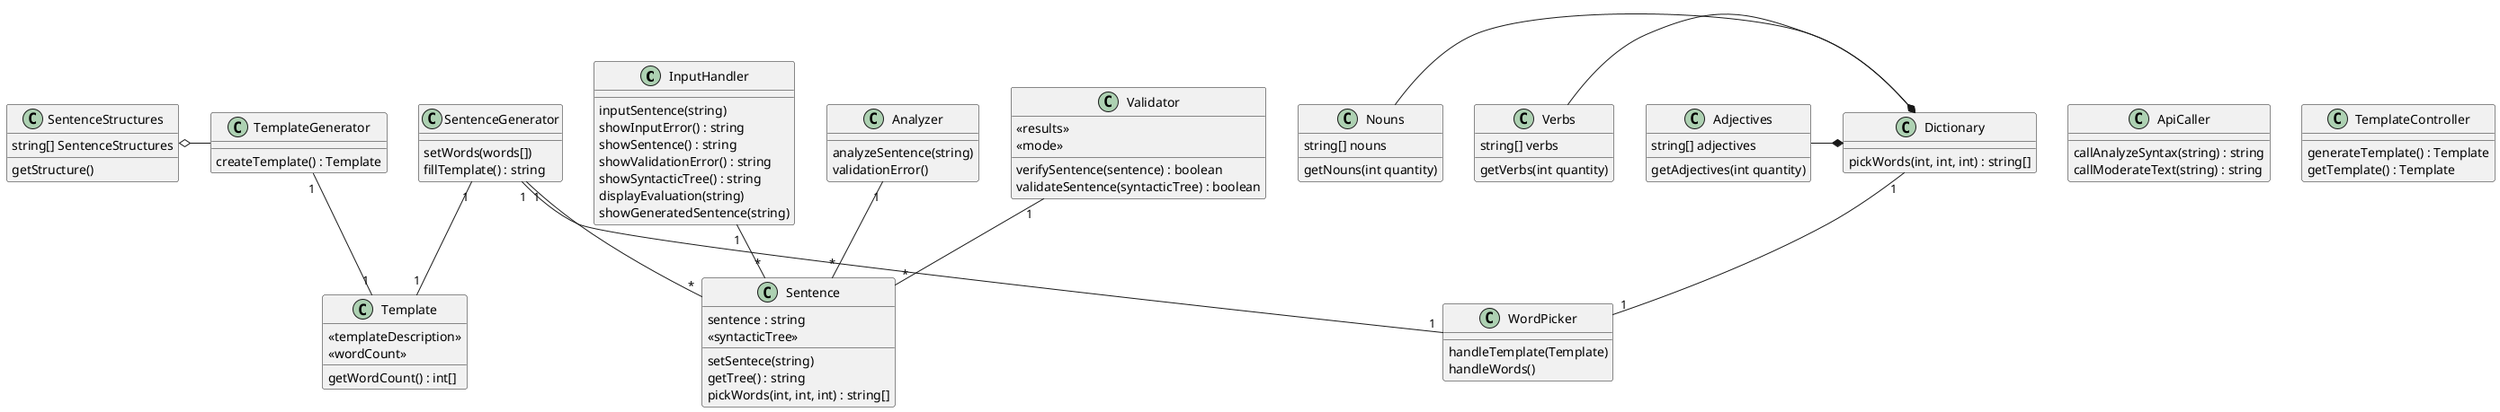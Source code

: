 @startuml Design Model

    class InputHandler { 
        inputSentence(string)
        showInputError() : string
        showSentence() : string 
        showValidationError() : string
        showSyntacticTree() : string
        displayEvaluation(string)
        showGeneratedSentence(string)
    }

    class Sentence {
        sentence : string
        <<syntacticTree>>
        setSentece(string) 
        getTree() : string
        pickWords(int, int, int) : string[]
    }

    class Analyzer {
        analyzeSentence(string)
        validationError()
    }

    class ApiCaller{
        callAnalyzeSyntax(string) : string
        callModerateText(string) : string
    }

    class TemplateGenerator {
         createTemplate() : Template
    }

    class Template {
        <<templateDescription>>
        <<wordCount>>
        getWordCount() : int[]
    }

    class TemplateController{
        generateTemplate() : Template
        getTemplate() : Template
    }

    class Dictionary {
        pickWords(int, int, int) : string[]
    }

    class WordPicker {
        handleTemplate(Template)
        handleWords()
    }
    
    class SentenceGenerator {
        setWords(words[])
        fillTemplate() : string
    }

    class Validator {
        <<results>>
        <<mode>>
        verifySentence(sentence) : boolean
        validateSentence(syntacticTree) : boolean
    }
    class Nouns {
        string[] nouns 
        getNouns(int quantity)
    }
    class Verbs {
        string[] verbs 
        getVerbs(int quantity)
    }
    class Adjectives {
        string[] adjectives 
        getAdjectives(int quantity)
    }
    class SentenceStructures {
        string[] SentenceStructures
        getStructure()
    }

    SentenceStructures o- TemplateGenerator
    Nouns -* Dictionary
    Verbs -* Dictionary
    Adjectives -* Dictionary

    InputHandler "1"--"*" Sentence
    Analyzer "1"--"*" Sentence
    SentenceGenerator "1"--"*" Sentence
    Validator "1"--"*" Sentence
    SentenceGenerator "1"--"1" Template
    SentenceGenerator "1"--"1" WordPicker
    TemplateGenerator "1"--"1" Template
    Dictionary "1"--"1" WordPicker

@enduml